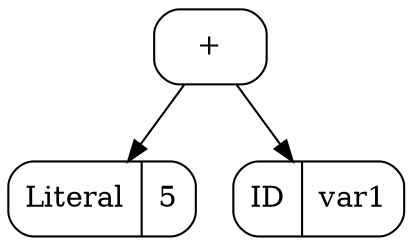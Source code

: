digraph drawexp {
    node [shape=Mrecord];
    node1 [label="<f0> +"];
    node2 [label="<f0> Literal |<f1> 5"];
    node3 [label="<f0> ID |<f1> var1"];
    node1 -> node2;
    node1 -> node3;
}
